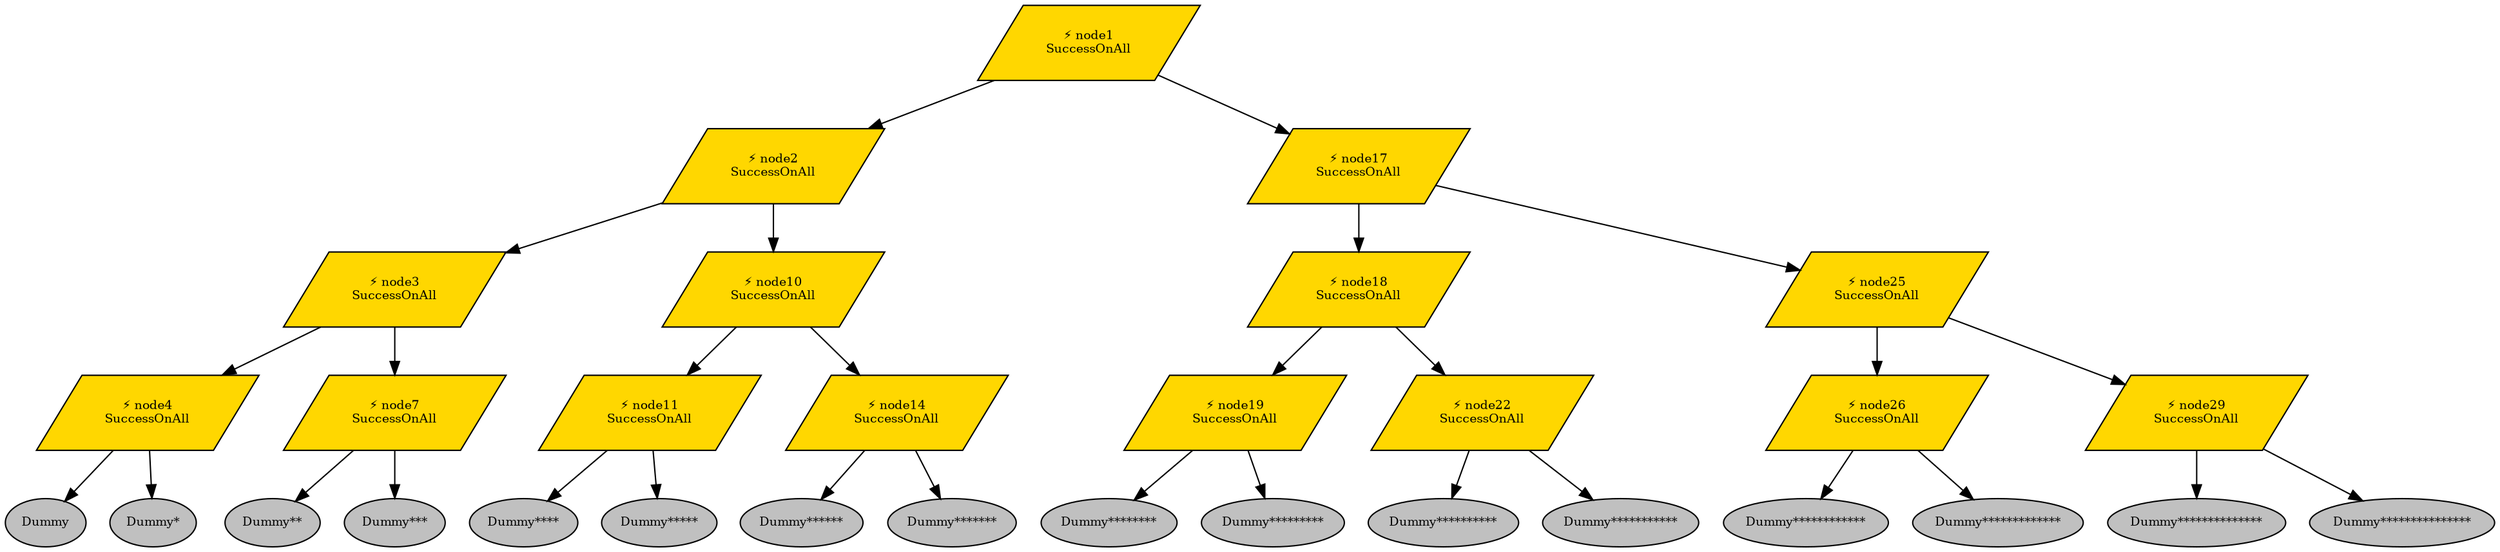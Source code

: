 digraph pastafarianism {
ordering=out;
graph [fontname="times-roman"];
node [fontname="times-roman"];
edge [fontname="times-roman"];
node1 [fillcolor=gold, fontcolor=black, fontsize=9, label="⚡ node1\nSuccessOnAll", shape=parallelogram, style=filled];
node2 [fillcolor=gold, fontcolor=black, fontsize=9, label="⚡ node2\nSuccessOnAll", shape=parallelogram, style=filled];
node1 -> node2;
node3 [fillcolor=gold, fontcolor=black, fontsize=9, label="⚡ node3\nSuccessOnAll", shape=parallelogram, style=filled];
node2 -> node3;
node4 [fillcolor=gold, fontcolor=black, fontsize=9, label="⚡ node4\nSuccessOnAll", shape=parallelogram, style=filled];
node3 -> node4;
Dummy [fillcolor=gray, fontcolor=black, fontsize=9, label=Dummy, shape=ellipse, style=filled];
node4 -> Dummy;
"Dummy*" [fillcolor=gray, fontcolor=black, fontsize=9, label="Dummy*", shape=ellipse, style=filled];
node4 -> "Dummy*";
node7 [fillcolor=gold, fontcolor=black, fontsize=9, label="⚡ node7\nSuccessOnAll", shape=parallelogram, style=filled];
node3 -> node7;
"Dummy**" [fillcolor=gray, fontcolor=black, fontsize=9, label="Dummy**", shape=ellipse, style=filled];
node7 -> "Dummy**";
"Dummy***" [fillcolor=gray, fontcolor=black, fontsize=9, label="Dummy***", shape=ellipse, style=filled];
node7 -> "Dummy***";
node10 [fillcolor=gold, fontcolor=black, fontsize=9, label="⚡ node10\nSuccessOnAll", shape=parallelogram, style=filled];
node2 -> node10;
node11 [fillcolor=gold, fontcolor=black, fontsize=9, label="⚡ node11\nSuccessOnAll", shape=parallelogram, style=filled];
node10 -> node11;
"Dummy****" [fillcolor=gray, fontcolor=black, fontsize=9, label="Dummy****", shape=ellipse, style=filled];
node11 -> "Dummy****";
"Dummy*****" [fillcolor=gray, fontcolor=black, fontsize=9, label="Dummy*****", shape=ellipse, style=filled];
node11 -> "Dummy*****";
node14 [fillcolor=gold, fontcolor=black, fontsize=9, label="⚡ node14\nSuccessOnAll", shape=parallelogram, style=filled];
node10 -> node14;
"Dummy******" [fillcolor=gray, fontcolor=black, fontsize=9, label="Dummy******", shape=ellipse, style=filled];
node14 -> "Dummy******";
"Dummy*******" [fillcolor=gray, fontcolor=black, fontsize=9, label="Dummy*******", shape=ellipse, style=filled];
node14 -> "Dummy*******";
node17 [fillcolor=gold, fontcolor=black, fontsize=9, label="⚡ node17\nSuccessOnAll", shape=parallelogram, style=filled];
node1 -> node17;
node18 [fillcolor=gold, fontcolor=black, fontsize=9, label="⚡ node18\nSuccessOnAll", shape=parallelogram, style=filled];
node17 -> node18;
node19 [fillcolor=gold, fontcolor=black, fontsize=9, label="⚡ node19\nSuccessOnAll", shape=parallelogram, style=filled];
node18 -> node19;
"Dummy********" [fillcolor=gray, fontcolor=black, fontsize=9, label="Dummy********", shape=ellipse, style=filled];
node19 -> "Dummy********";
"Dummy*********" [fillcolor=gray, fontcolor=black, fontsize=9, label="Dummy*********", shape=ellipse, style=filled];
node19 -> "Dummy*********";
node22 [fillcolor=gold, fontcolor=black, fontsize=9, label="⚡ node22\nSuccessOnAll", shape=parallelogram, style=filled];
node18 -> node22;
"Dummy**********" [fillcolor=gray, fontcolor=black, fontsize=9, label="Dummy**********", shape=ellipse, style=filled];
node22 -> "Dummy**********";
"Dummy***********" [fillcolor=gray, fontcolor=black, fontsize=9, label="Dummy***********", shape=ellipse, style=filled];
node22 -> "Dummy***********";
node25 [fillcolor=gold, fontcolor=black, fontsize=9, label="⚡ node25\nSuccessOnAll", shape=parallelogram, style=filled];
node17 -> node25;
node26 [fillcolor=gold, fontcolor=black, fontsize=9, label="⚡ node26\nSuccessOnAll", shape=parallelogram, style=filled];
node25 -> node26;
"Dummy************" [fillcolor=gray, fontcolor=black, fontsize=9, label="Dummy************", shape=ellipse, style=filled];
node26 -> "Dummy************";
"Dummy*************" [fillcolor=gray, fontcolor=black, fontsize=9, label="Dummy*************", shape=ellipse, style=filled];
node26 -> "Dummy*************";
node29 [fillcolor=gold, fontcolor=black, fontsize=9, label="⚡ node29\nSuccessOnAll", shape=parallelogram, style=filled];
node25 -> node29;
"Dummy**************" [fillcolor=gray, fontcolor=black, fontsize=9, label="Dummy**************", shape=ellipse, style=filled];
node29 -> "Dummy**************";
"Dummy***************" [fillcolor=gray, fontcolor=black, fontsize=9, label="Dummy***************", shape=ellipse, style=filled];
node29 -> "Dummy***************";
}
